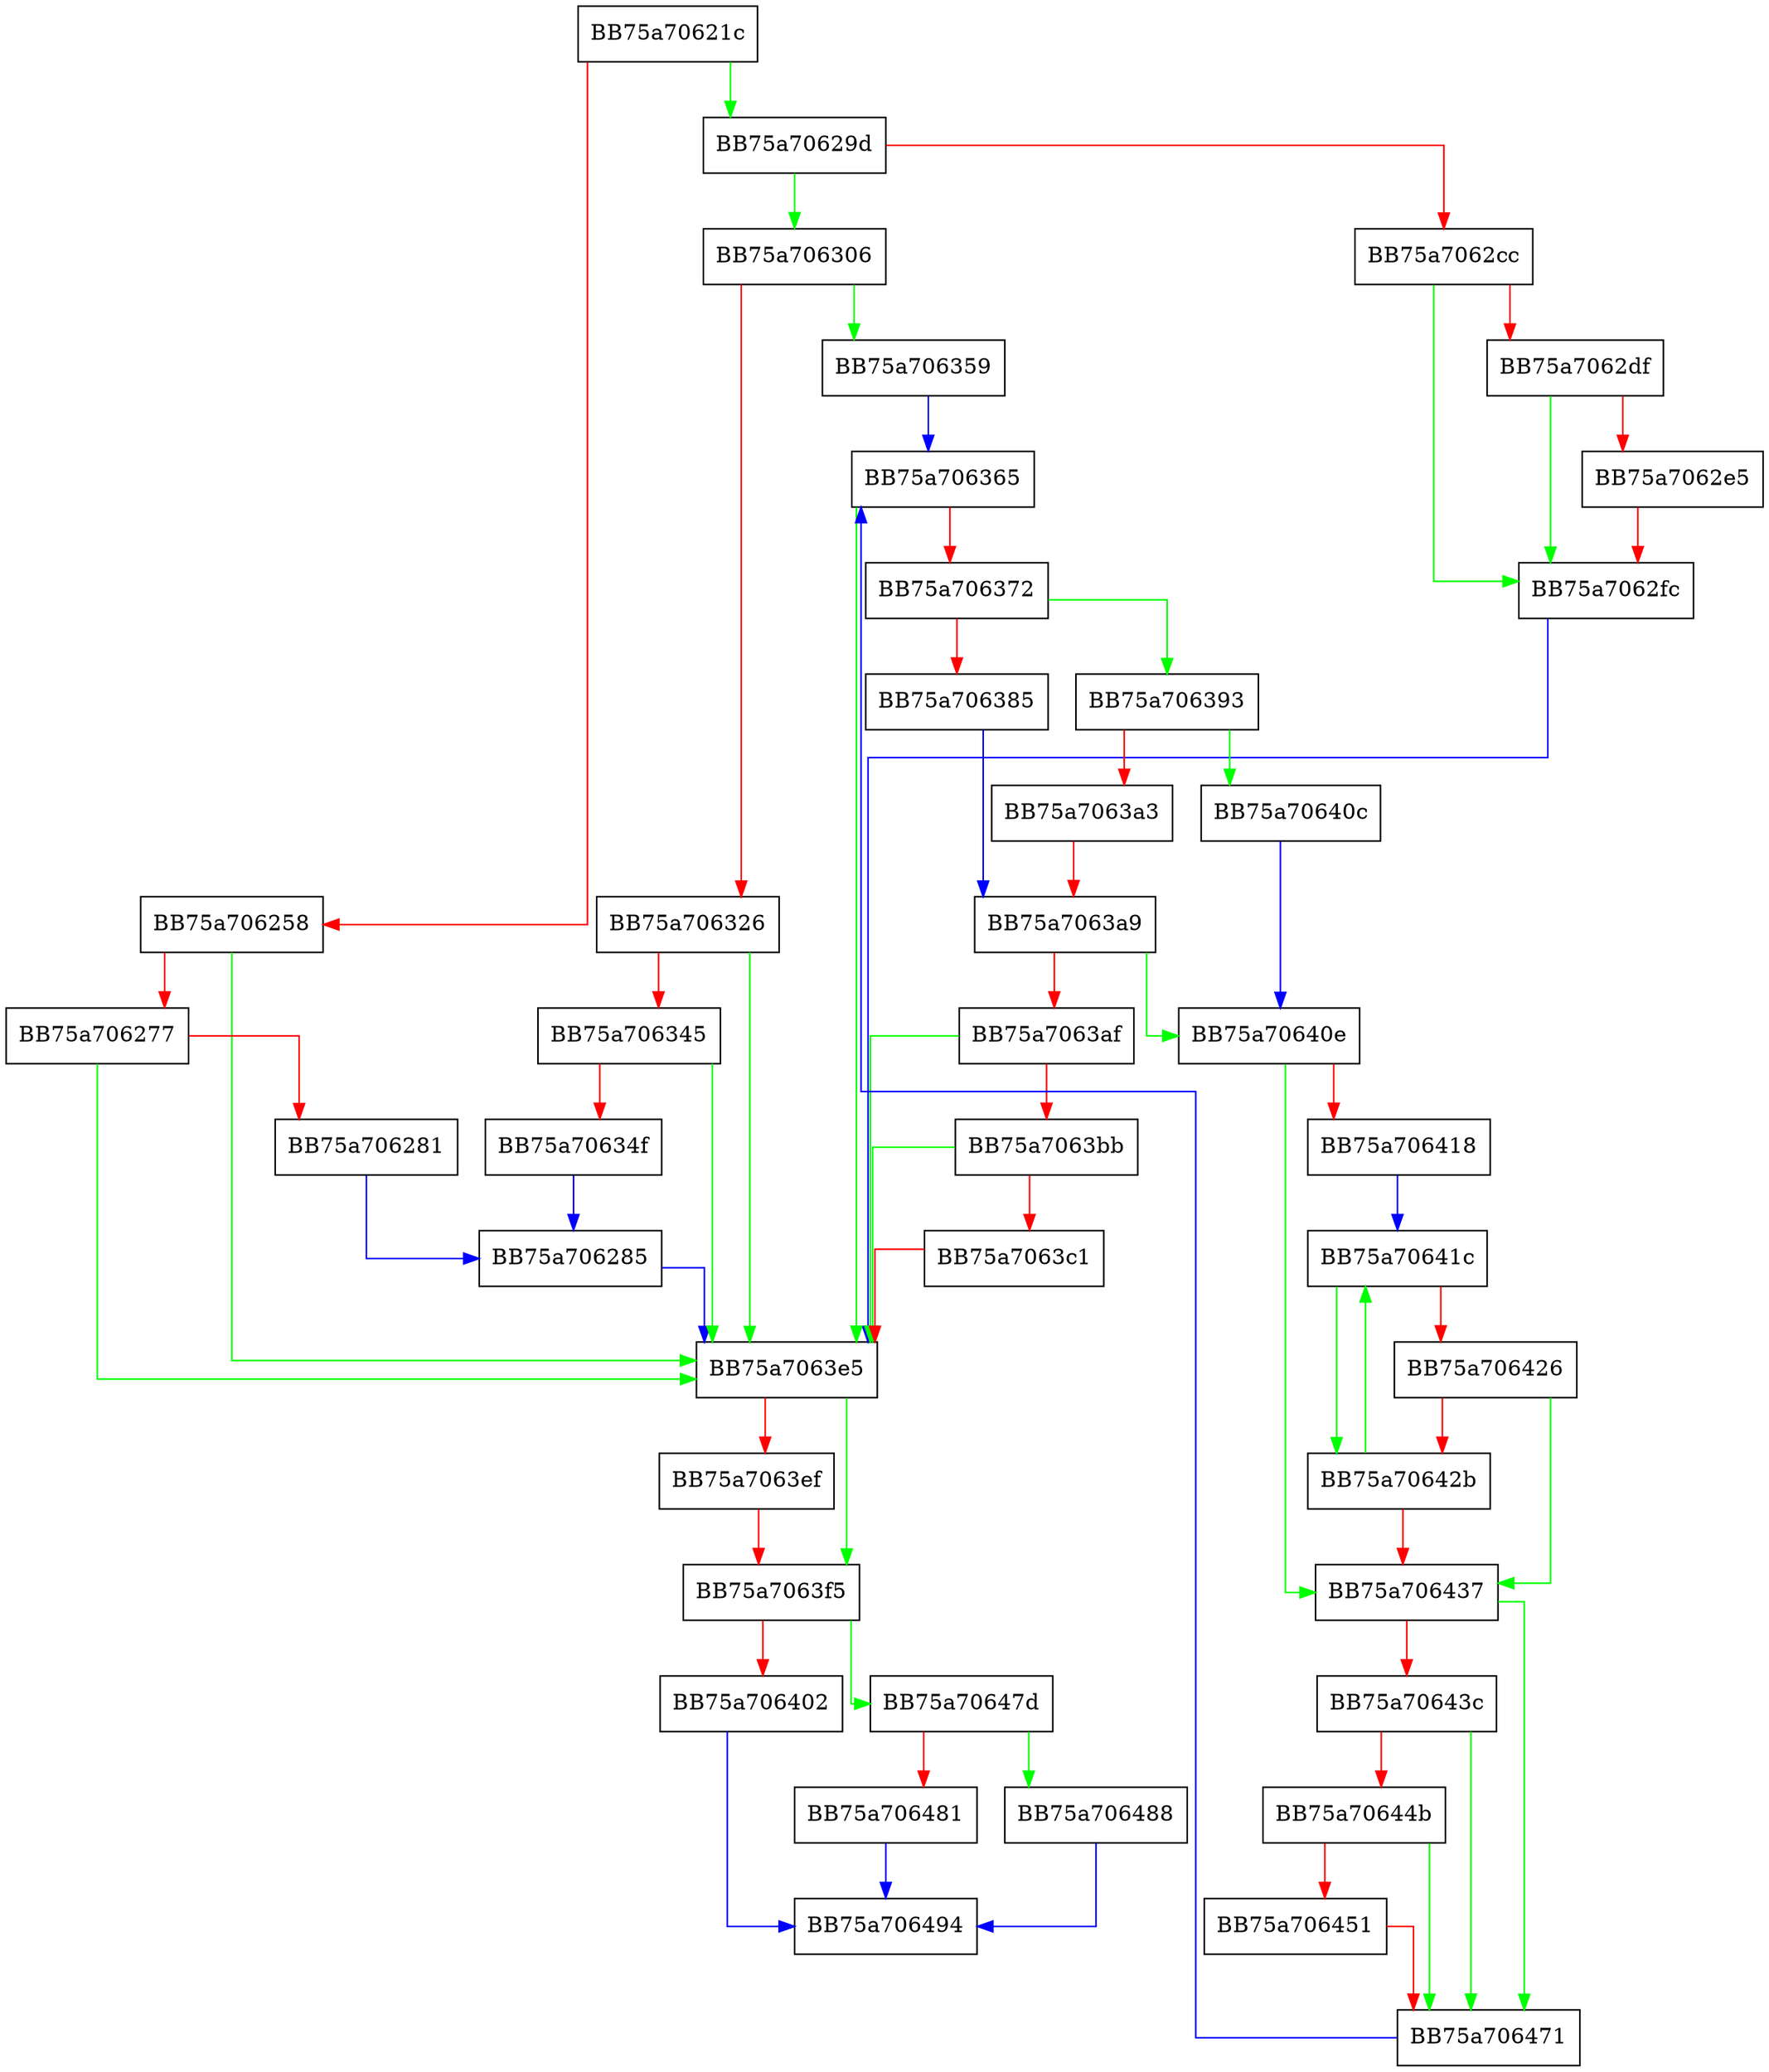 digraph kernel_check_privileges {
  node [shape="box"];
  graph [splines=ortho];
  BB75a70621c -> BB75a70629d [color="green"];
  BB75a70621c -> BB75a706258 [color="red"];
  BB75a706258 -> BB75a7063e5 [color="green"];
  BB75a706258 -> BB75a706277 [color="red"];
  BB75a706277 -> BB75a7063e5 [color="green"];
  BB75a706277 -> BB75a706281 [color="red"];
  BB75a706281 -> BB75a706285 [color="blue"];
  BB75a706285 -> BB75a7063e5 [color="blue"];
  BB75a70629d -> BB75a706306 [color="green"];
  BB75a70629d -> BB75a7062cc [color="red"];
  BB75a7062cc -> BB75a7062fc [color="green"];
  BB75a7062cc -> BB75a7062df [color="red"];
  BB75a7062df -> BB75a7062fc [color="green"];
  BB75a7062df -> BB75a7062e5 [color="red"];
  BB75a7062e5 -> BB75a7062fc [color="red"];
  BB75a7062fc -> BB75a7063e5 [color="blue"];
  BB75a706306 -> BB75a706359 [color="green"];
  BB75a706306 -> BB75a706326 [color="red"];
  BB75a706326 -> BB75a7063e5 [color="green"];
  BB75a706326 -> BB75a706345 [color="red"];
  BB75a706345 -> BB75a7063e5 [color="green"];
  BB75a706345 -> BB75a70634f [color="red"];
  BB75a70634f -> BB75a706285 [color="blue"];
  BB75a706359 -> BB75a706365 [color="blue"];
  BB75a706365 -> BB75a7063e5 [color="green"];
  BB75a706365 -> BB75a706372 [color="red"];
  BB75a706372 -> BB75a706393 [color="green"];
  BB75a706372 -> BB75a706385 [color="red"];
  BB75a706385 -> BB75a7063a9 [color="blue"];
  BB75a706393 -> BB75a70640c [color="green"];
  BB75a706393 -> BB75a7063a3 [color="red"];
  BB75a7063a3 -> BB75a7063a9 [color="red"];
  BB75a7063a9 -> BB75a70640e [color="green"];
  BB75a7063a9 -> BB75a7063af [color="red"];
  BB75a7063af -> BB75a7063e5 [color="green"];
  BB75a7063af -> BB75a7063bb [color="red"];
  BB75a7063bb -> BB75a7063e5 [color="green"];
  BB75a7063bb -> BB75a7063c1 [color="red"];
  BB75a7063c1 -> BB75a7063e5 [color="red"];
  BB75a7063e5 -> BB75a7063f5 [color="green"];
  BB75a7063e5 -> BB75a7063ef [color="red"];
  BB75a7063ef -> BB75a7063f5 [color="red"];
  BB75a7063f5 -> BB75a70647d [color="green"];
  BB75a7063f5 -> BB75a706402 [color="red"];
  BB75a706402 -> BB75a706494 [color="blue"];
  BB75a70640c -> BB75a70640e [color="blue"];
  BB75a70640e -> BB75a706437 [color="green"];
  BB75a70640e -> BB75a706418 [color="red"];
  BB75a706418 -> BB75a70641c [color="blue"];
  BB75a70641c -> BB75a70642b [color="green"];
  BB75a70641c -> BB75a706426 [color="red"];
  BB75a706426 -> BB75a706437 [color="green"];
  BB75a706426 -> BB75a70642b [color="red"];
  BB75a70642b -> BB75a70641c [color="green"];
  BB75a70642b -> BB75a706437 [color="red"];
  BB75a706437 -> BB75a706471 [color="green"];
  BB75a706437 -> BB75a70643c [color="red"];
  BB75a70643c -> BB75a706471 [color="green"];
  BB75a70643c -> BB75a70644b [color="red"];
  BB75a70644b -> BB75a706471 [color="green"];
  BB75a70644b -> BB75a706451 [color="red"];
  BB75a706451 -> BB75a706471 [color="red"];
  BB75a706471 -> BB75a706365 [color="blue"];
  BB75a70647d -> BB75a706488 [color="green"];
  BB75a70647d -> BB75a706481 [color="red"];
  BB75a706481 -> BB75a706494 [color="blue"];
  BB75a706488 -> BB75a706494 [color="blue"];
}
